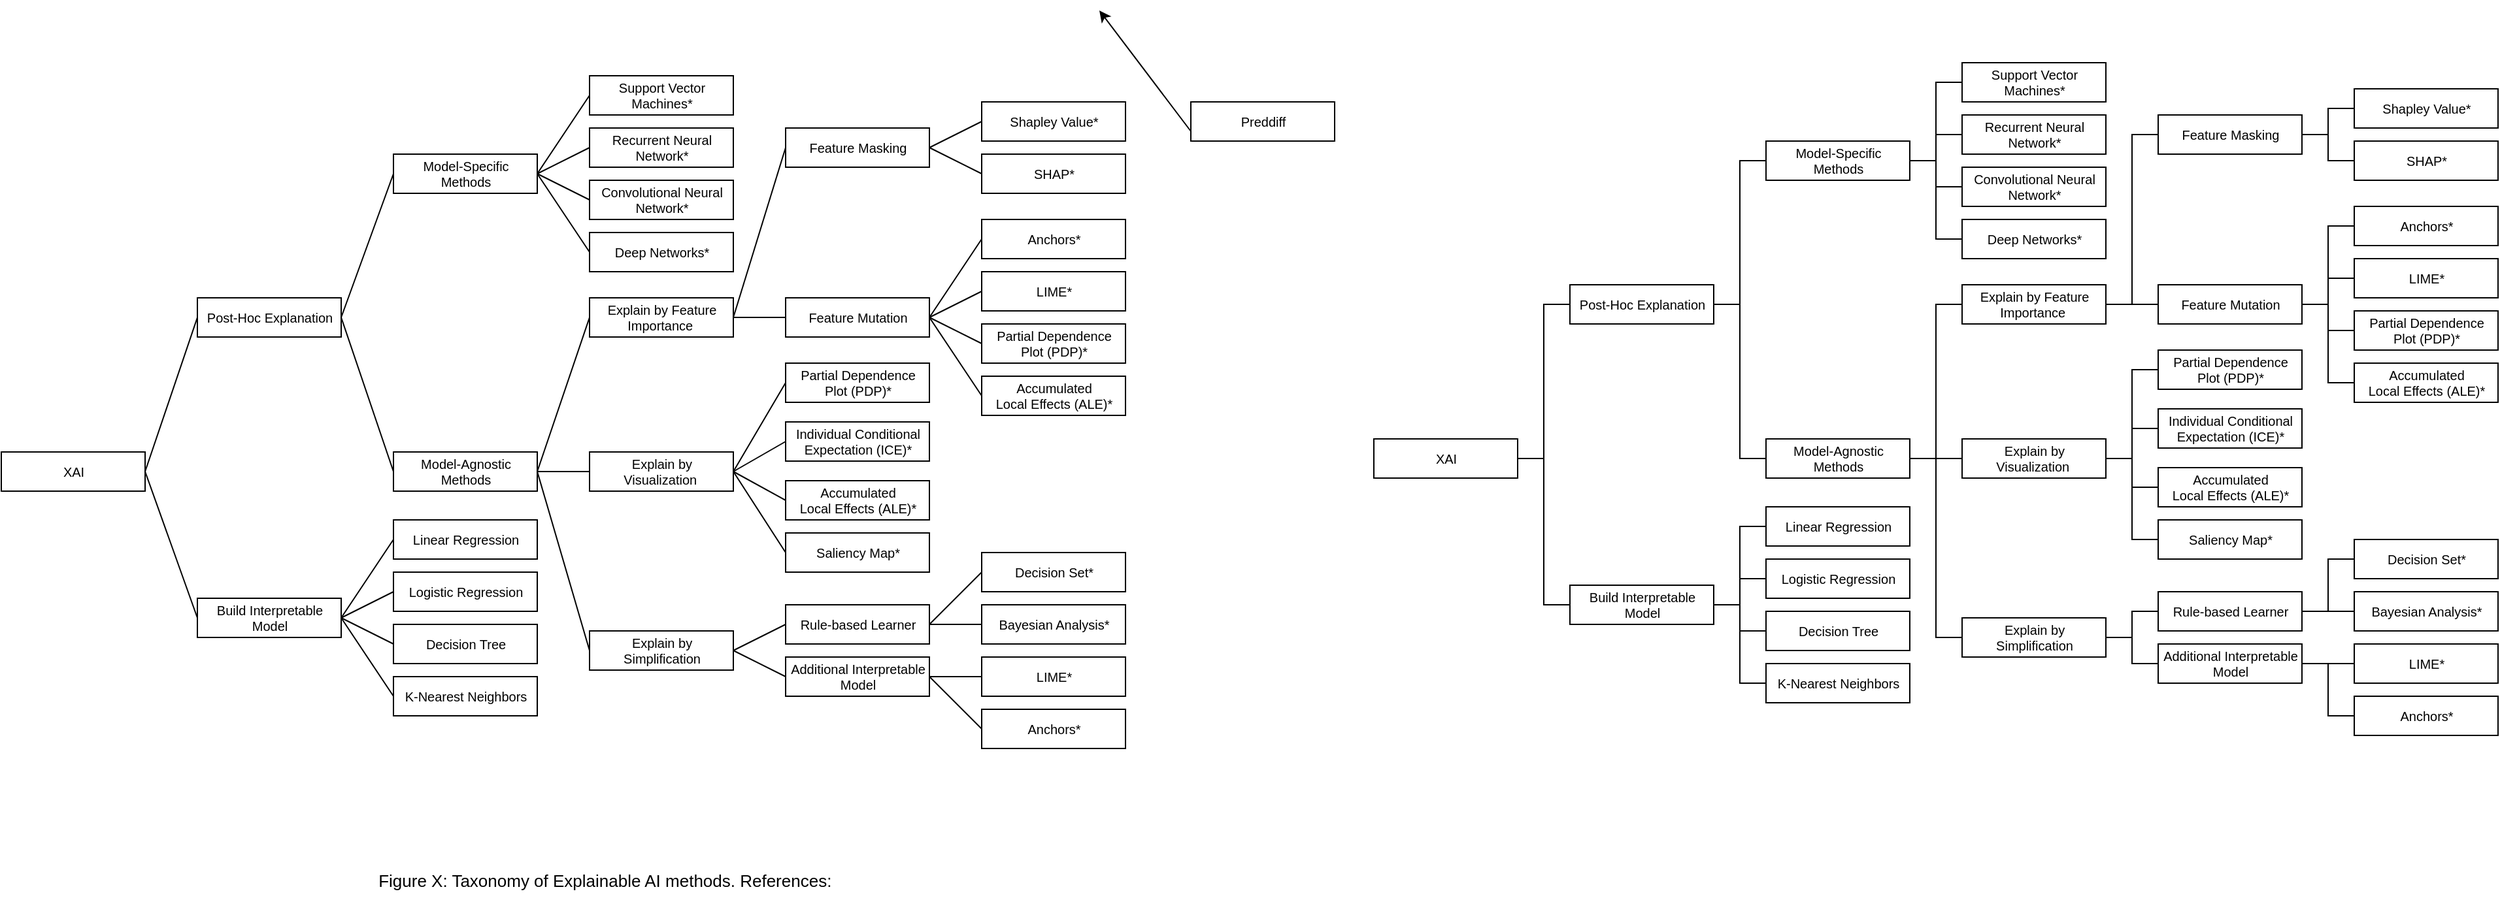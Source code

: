 <mxfile>
    <diagram id="fUU3eTQK2Krqb0j5PKWN" name="Page-1">
        <mxGraphModel dx="162" dy="1500" grid="1" gridSize="10" guides="1" tooltips="1" connect="1" arrows="1" fold="1" page="1" pageScale="1" pageWidth="827" pageHeight="1169" math="0" shadow="0">
            <root>
                <mxCell id="0"/>
                <mxCell id="1" parent="0"/>
                <mxCell id="-WORGkZip4nCEqT5M6iW-1" value="XAI" style="rounded=0;fontSize=10;html=1;" parent="1" vertex="1">
                    <mxGeometry x="50" y="548" width="110" height="30" as="geometry"/>
                </mxCell>
                <mxCell id="xde6bj1MVYbyTkNECEby-100" value="" style="rounded=0;orthogonalLoop=1;jettySize=auto;exitX=1;exitY=0.5;exitDx=0;exitDy=0;entryX=0;entryY=0.5;entryDx=0;entryDy=0;endArrow=none;endFill=0;fontSize=10;html=1;" parent="1" source="-WORGkZip4nCEqT5M6iW-3" target="-WORGkZip4nCEqT5M6iW-4" edge="1">
                    <mxGeometry relative="1" as="geometry"/>
                </mxCell>
                <mxCell id="xde6bj1MVYbyTkNECEby-101" value="" style="rounded=0;orthogonalLoop=1;jettySize=auto;exitX=1;exitY=0.5;exitDx=0;exitDy=0;entryX=0;entryY=0.5;entryDx=0;entryDy=0;endArrow=none;endFill=0;fontSize=10;html=1;" parent="1" source="-WORGkZip4nCEqT5M6iW-3" target="-WORGkZip4nCEqT5M6iW-15" edge="1">
                    <mxGeometry relative="1" as="geometry"/>
                </mxCell>
                <mxCell id="-WORGkZip4nCEqT5M6iW-3" value="Post-Hoc Explanation" style="rounded=0;fontSize=10;html=1;" parent="1" vertex="1">
                    <mxGeometry x="200" y="430" width="110" height="30" as="geometry"/>
                </mxCell>
                <mxCell id="xde6bj1MVYbyTkNECEby-95" value="" style="rounded=0;orthogonalLoop=1;jettySize=auto;exitX=1;exitY=0.5;exitDx=0;exitDy=0;entryX=0;entryY=0.5;entryDx=0;entryDy=0;endArrow=none;endFill=0;fontSize=10;html=1;" parent="1" source="-WORGkZip4nCEqT5M6iW-4" target="28" edge="1">
                    <mxGeometry relative="1" as="geometry"/>
                </mxCell>
                <mxCell id="xde6bj1MVYbyTkNECEby-96" value="" style="rounded=0;orthogonalLoop=1;jettySize=auto;exitX=1;exitY=0.5;exitDx=0;exitDy=0;entryX=0;entryY=0.5;entryDx=0;entryDy=0;endArrow=none;endFill=0;fontSize=10;html=1;" parent="1" source="-WORGkZip4nCEqT5M6iW-4" target="29" edge="1">
                    <mxGeometry relative="1" as="geometry"/>
                </mxCell>
                <mxCell id="xde6bj1MVYbyTkNECEby-97" value="" style="rounded=0;orthogonalLoop=1;jettySize=auto;exitX=1;exitY=0.5;exitDx=0;exitDy=0;entryX=0;entryY=0.5;entryDx=0;entryDy=0;endArrow=none;endFill=0;fontSize=10;html=1;" parent="1" source="-WORGkZip4nCEqT5M6iW-4" target="30" edge="1">
                    <mxGeometry relative="1" as="geometry"/>
                </mxCell>
                <mxCell id="xde6bj1MVYbyTkNECEby-98" value="" style="rounded=0;orthogonalLoop=1;jettySize=auto;exitX=1;exitY=0.5;exitDx=0;exitDy=0;entryX=0;entryY=0.5;entryDx=0;entryDy=0;endArrow=none;endFill=0;fontSize=10;html=1;" parent="1" source="-WORGkZip4nCEqT5M6iW-4" target="31" edge="1">
                    <mxGeometry relative="1" as="geometry"/>
                </mxCell>
                <mxCell id="-WORGkZip4nCEqT5M6iW-4" value="Model-Specific &lt;br&gt;Methods" style="rounded=0;fontSize=10;html=1;" parent="1" vertex="1">
                    <mxGeometry x="350" y="320" width="110" height="30" as="geometry"/>
                </mxCell>
                <mxCell id="-WORGkZip4nCEqT5M6iW-5" value="Build Interpretable &lt;br&gt;Model" style="rounded=0;fontSize=10;html=1;" parent="1" vertex="1">
                    <mxGeometry x="200" y="660" width="110" height="30" as="geometry"/>
                </mxCell>
                <mxCell id="xde6bj1MVYbyTkNECEby-85" value="" style="rounded=0;orthogonalLoop=1;jettySize=auto;exitX=1;exitY=0.5;exitDx=0;exitDy=0;entryX=0;entryY=0.5;entryDx=0;entryDy=0;endArrow=none;endFill=0;fontSize=10;html=1;" parent="1" source="-WORGkZip4nCEqT5M6iW-15" target="-WORGkZip4nCEqT5M6iW-24" edge="1">
                    <mxGeometry relative="1" as="geometry"/>
                </mxCell>
                <mxCell id="xde6bj1MVYbyTkNECEby-86" value="" style="rounded=0;orthogonalLoop=1;jettySize=auto;exitX=1;exitY=0.5;exitDx=0;exitDy=0;entryX=0;entryY=0.5;entryDx=0;entryDy=0;endArrow=none;endFill=0;fontSize=10;html=1;" parent="1" source="-WORGkZip4nCEqT5M6iW-15" target="-WORGkZip4nCEqT5M6iW-20" edge="1">
                    <mxGeometry relative="1" as="geometry"/>
                </mxCell>
                <mxCell id="xde6bj1MVYbyTkNECEby-99" value="" style="rounded=0;orthogonalLoop=1;jettySize=auto;exitX=1;exitY=0.5;exitDx=0;exitDy=0;entryX=0;entryY=0.5;entryDx=0;entryDy=0;endArrow=none;endFill=0;fontSize=10;html=1;" parent="1" source="-WORGkZip4nCEqT5M6iW-15" target="-WORGkZip4nCEqT5M6iW-23" edge="1">
                    <mxGeometry relative="1" as="geometry"/>
                </mxCell>
                <mxCell id="-WORGkZip4nCEqT5M6iW-15" value="Model-Agnostic &lt;br&gt;Methods" style="rounded=0;fontSize=10;html=1;" parent="1" vertex="1">
                    <mxGeometry x="350" y="548" width="110" height="30" as="geometry"/>
                </mxCell>
                <mxCell id="-WORGkZip4nCEqT5M6iW-20" value="Explain by &lt;br&gt;Simplification" style="rounded=0;fontSize=10;html=1;" parent="1" vertex="1">
                    <mxGeometry x="500" y="685" width="110" height="30" as="geometry"/>
                </mxCell>
                <mxCell id="-WORGkZip4nCEqT5M6iW-23" value="Explain by Feature &lt;br&gt;Importance&amp;nbsp;" style="rounded=0;fontSize=10;html=1;" parent="1" vertex="1">
                    <mxGeometry x="500" y="430" width="110" height="30" as="geometry"/>
                </mxCell>
                <mxCell id="-WORGkZip4nCEqT5M6iW-24" value="Explain by &lt;br&gt;Visualization&amp;nbsp;" style="rounded=0;fontSize=10;html=1;" parent="1" vertex="1">
                    <mxGeometry x="500" y="548" width="110" height="30" as="geometry"/>
                </mxCell>
                <mxCell id="xde6bj1MVYbyTkNECEby-93" value="" style="rounded=0;orthogonalLoop=1;jettySize=auto;exitX=1;exitY=0.5;exitDx=0;exitDy=0;entryX=0;entryY=0.5;entryDx=0;entryDy=0;endArrow=none;endFill=0;fontSize=10;html=1;" parent="1" source="-WORGkZip4nCEqT5M6iW-26" target="38" edge="1">
                    <mxGeometry relative="1" as="geometry"/>
                </mxCell>
                <mxCell id="xde6bj1MVYbyTkNECEby-94" value="" style="rounded=0;orthogonalLoop=1;jettySize=auto;exitX=1;exitY=0.5;exitDx=0;exitDy=0;entryX=0;entryY=0.5;entryDx=0;entryDy=0;endArrow=none;endFill=0;fontSize=10;html=1;" parent="1" source="-WORGkZip4nCEqT5M6iW-26" target="44" edge="1">
                    <mxGeometry relative="1" as="geometry"/>
                </mxCell>
                <mxCell id="-WORGkZip4nCEqT5M6iW-26" value="Feature Masking" style="rounded=0;fontSize=10;html=1;" parent="1" vertex="1">
                    <mxGeometry x="650" y="300" width="110" height="30" as="geometry"/>
                </mxCell>
                <mxCell id="xde6bj1MVYbyTkNECEby-89" value="" style="rounded=0;orthogonalLoop=1;jettySize=auto;exitX=1;exitY=0.5;exitDx=0;exitDy=0;entryX=0;entryY=0.5;entryDx=0;entryDy=0;endArrow=none;endFill=0;fontSize=10;html=1;" parent="1" source="-WORGkZip4nCEqT5M6iW-27" target="81" edge="1">
                    <mxGeometry relative="1" as="geometry"/>
                </mxCell>
                <mxCell id="xde6bj1MVYbyTkNECEby-90" value="" style="rounded=0;orthogonalLoop=1;jettySize=auto;exitX=1;exitY=0.5;exitDx=0;exitDy=0;entryX=0;entryY=0.5;entryDx=0;entryDy=0;endArrow=none;endFill=0;fontSize=10;html=1;" parent="1" source="-WORGkZip4nCEqT5M6iW-27" target="83" edge="1">
                    <mxGeometry relative="1" as="geometry"/>
                </mxCell>
                <mxCell id="xde6bj1MVYbyTkNECEby-91" value="" style="rounded=0;orthogonalLoop=1;jettySize=auto;exitX=1;exitY=0.5;exitDx=0;exitDy=0;entryX=0;entryY=0.5;entryDx=0;entryDy=0;endArrow=none;endFill=0;fontSize=10;html=1;" parent="1" source="-WORGkZip4nCEqT5M6iW-27" target="49" edge="1">
                    <mxGeometry relative="1" as="geometry"/>
                </mxCell>
                <mxCell id="xde6bj1MVYbyTkNECEby-92" value="" style="rounded=0;orthogonalLoop=1;jettySize=auto;exitX=1;exitY=0.5;exitDx=0;exitDy=0;entryX=0;entryY=0.5;entryDx=0;entryDy=0;endArrow=none;endFill=0;fontSize=10;html=1;" parent="1" source="-WORGkZip4nCEqT5M6iW-27" target="41" edge="1">
                    <mxGeometry relative="1" as="geometry"/>
                </mxCell>
                <mxCell id="-WORGkZip4nCEqT5M6iW-27" value="Feature Mutation" style="rounded=0;fontSize=10;html=1;" parent="1" vertex="1">
                    <mxGeometry x="650" y="430" width="110" height="30" as="geometry"/>
                </mxCell>
                <mxCell id="-WORGkZip4nCEqT5M6iW-43" value="Accumulated &lt;br&gt;Local Effects (ALE)*" style="rounded=0;fontSize=10;html=1;" parent="1" vertex="1">
                    <mxGeometry x="650" y="570" width="110" height="30" as="geometry"/>
                </mxCell>
                <mxCell id="-WORGkZip4nCEqT5M6iW-45" value="Rule-based Learner" style="rounded=0;fontSize=10;html=1;" parent="1" vertex="1">
                    <mxGeometry x="650" y="665" width="110" height="30" as="geometry"/>
                </mxCell>
                <mxCell id="QQmzySU8mVnGRCFx_2Iw-1" value="Partial Dependence &lt;br&gt;Plot (PDP)*" style="rounded=0;fontSize=10;html=1;" parent="1" vertex="1">
                    <mxGeometry x="650" y="480" width="110" height="30" as="geometry"/>
                </mxCell>
                <mxCell id="22" value="Linear Regression" style="rounded=0;fontSize=10;html=1;" parent="1" vertex="1">
                    <mxGeometry x="350" y="600" width="110" height="30" as="geometry"/>
                </mxCell>
                <mxCell id="23" value="Decision Tree" style="rounded=0;fontSize=10;html=1;" parent="1" vertex="1">
                    <mxGeometry x="350" y="680" width="110" height="30" as="geometry"/>
                </mxCell>
                <mxCell id="24" value="Logistic Regression" style="rounded=0;fontSize=10;html=1;" parent="1" vertex="1">
                    <mxGeometry x="350" y="640" width="110" height="30" as="geometry"/>
                </mxCell>
                <mxCell id="27" value="K-Nearest Neighbors" style="rounded=0;fontSize=10;html=1;" parent="1" vertex="1">
                    <mxGeometry x="350" y="720" width="110" height="30" as="geometry"/>
                </mxCell>
                <mxCell id="28" value="Support Vector &lt;br&gt;Machines*" style="rounded=0;fontSize=10;html=1;" parent="1" vertex="1">
                    <mxGeometry x="500" y="260" width="110" height="30" as="geometry"/>
                </mxCell>
                <mxCell id="29" value="Recurrent Neural &lt;br&gt;Network*" style="rounded=0;fontSize=10;html=1;" parent="1" vertex="1">
                    <mxGeometry x="500" y="300" width="110" height="30" as="geometry"/>
                </mxCell>
                <mxCell id="30" value="Convolutional Neural&lt;br&gt;Network*" style="rounded=0;fontSize=10;html=1;" parent="1" vertex="1">
                    <mxGeometry x="500" y="340" width="110" height="30" as="geometry"/>
                </mxCell>
                <mxCell id="31" value="Deep Networks*" style="rounded=0;fontSize=10;html=1;" parent="1" vertex="1">
                    <mxGeometry x="500" y="380" width="110" height="30" as="geometry"/>
                </mxCell>
                <mxCell id="34" value="Individual Conditional &lt;br&gt;Expectation (ICE)*" style="rounded=0;fontSize=10;html=1;" parent="1" vertex="1">
                    <mxGeometry x="650" y="525" width="110" height="30" as="geometry"/>
                </mxCell>
                <mxCell id="36" value="Decision Set*" style="rounded=0;fontSize=10;html=1;" parent="1" vertex="1">
                    <mxGeometry x="800" y="625" width="110" height="30" as="geometry"/>
                </mxCell>
                <mxCell id="37" value="Bayesian Analysis*" style="rounded=0;fontSize=10;html=1;" parent="1" vertex="1">
                    <mxGeometry x="800" y="665" width="110" height="30" as="geometry"/>
                </mxCell>
                <mxCell id="38" value="Shapley Value*" style="rounded=0;fontSize=10;html=1;" parent="1" vertex="1">
                    <mxGeometry x="800" y="280" width="110" height="30" as="geometry"/>
                </mxCell>
                <mxCell id="40" value="Saliency Map*" style="rounded=0;fontSize=10;html=1;" parent="1" vertex="1">
                    <mxGeometry x="650" y="610" width="110" height="30" as="geometry"/>
                </mxCell>
                <mxCell id="44" value="SHAP*" style="rounded=0;fontSize=10;html=1;" parent="1" vertex="1">
                    <mxGeometry x="800" y="320" width="110" height="30" as="geometry"/>
                </mxCell>
                <mxCell id="45" value="Additional Interpretable &lt;br&gt;Model" style="rounded=0;fontSize=10;html=1;" parent="1" vertex="1">
                    <mxGeometry x="650" y="705" width="110" height="30" as="geometry"/>
                </mxCell>
                <mxCell id="46" value="LIME*" style="rounded=0;fontSize=10;html=1;" parent="1" vertex="1">
                    <mxGeometry x="800" y="705" width="110" height="30" as="geometry"/>
                </mxCell>
                <mxCell id="47" value="Anchors*" style="rounded=0;fontSize=10;html=1;" parent="1" vertex="1">
                    <mxGeometry x="800" y="745" width="110" height="30" as="geometry"/>
                </mxCell>
                <mxCell id="86" style="edgeStyle=none;html=1;exitX=0;exitY=0.75;exitDx=0;exitDy=0;" edge="1" parent="1" source="48">
                    <mxGeometry relative="1" as="geometry">
                        <mxPoint x="890" y="210" as="targetPoint"/>
                    </mxGeometry>
                </mxCell>
                <mxCell id="48" value="Preddiff" style="rounded=0;fontSize=10;html=1;" parent="1" vertex="1">
                    <mxGeometry x="960" y="280" width="110" height="30" as="geometry"/>
                </mxCell>
                <mxCell id="50" value="" style="endArrow=none;fontFamily=Helvetica;fontSize=10;fontColor=default;entryX=0;entryY=0.5;entryDx=0;entryDy=0;exitX=1;exitY=0.5;exitDx=0;exitDy=0;rounded=0;html=1;" parent="1" source="-WORGkZip4nCEqT5M6iW-1" target="-WORGkZip4nCEqT5M6iW-3" edge="1">
                    <mxGeometry width="50" height="50" relative="1" as="geometry">
                        <mxPoint x="130" y="460" as="sourcePoint"/>
                        <mxPoint x="180" y="410" as="targetPoint"/>
                    </mxGeometry>
                </mxCell>
                <mxCell id="51" value="" style="endArrow=none;fontFamily=Helvetica;fontSize=10;fontColor=default;exitX=1;exitY=0.5;exitDx=0;exitDy=0;entryX=0;entryY=0.5;entryDx=0;entryDy=0;rounded=0;html=1;" parent="1" source="-WORGkZip4nCEqT5M6iW-1" target="-WORGkZip4nCEqT5M6iW-5" edge="1">
                    <mxGeometry width="50" height="50" relative="1" as="geometry">
                        <mxPoint x="150" y="650" as="sourcePoint"/>
                        <mxPoint x="200" y="600" as="targetPoint"/>
                    </mxGeometry>
                </mxCell>
                <mxCell id="61" value="" style="endArrow=none;fontFamily=Helvetica;fontSize=10;fontColor=default;entryX=0;entryY=0.5;entryDx=0;entryDy=0;exitX=1;exitY=0.5;exitDx=0;exitDy=0;rounded=0;html=1;" parent="1" source="-WORGkZip4nCEqT5M6iW-5" target="22" edge="1">
                    <mxGeometry width="50" height="50" relative="1" as="geometry">
                        <mxPoint x="270" y="660" as="sourcePoint"/>
                        <mxPoint x="320" y="610" as="targetPoint"/>
                    </mxGeometry>
                </mxCell>
                <mxCell id="62" value="" style="endArrow=none;fontFamily=Helvetica;fontSize=10;fontColor=default;entryX=0;entryY=0.5;entryDx=0;entryDy=0;exitX=1;exitY=0.5;exitDx=0;exitDy=0;rounded=0;html=1;" parent="1" source="-WORGkZip4nCEqT5M6iW-5" target="24" edge="1">
                    <mxGeometry width="50" height="50" relative="1" as="geometry">
                        <mxPoint x="260" y="790" as="sourcePoint"/>
                        <mxPoint x="310" y="740" as="targetPoint"/>
                    </mxGeometry>
                </mxCell>
                <mxCell id="63" value="" style="endArrow=none;fontFamily=Helvetica;fontSize=10;fontColor=default;entryX=0;entryY=0.5;entryDx=0;entryDy=0;exitX=1;exitY=0.5;exitDx=0;exitDy=0;rounded=0;html=1;" parent="1" source="-WORGkZip4nCEqT5M6iW-5" target="23" edge="1">
                    <mxGeometry width="50" height="50" relative="1" as="geometry">
                        <mxPoint x="270" y="790" as="sourcePoint"/>
                        <mxPoint x="320" y="740" as="targetPoint"/>
                    </mxGeometry>
                </mxCell>
                <mxCell id="64" value="" style="endArrow=none;fontFamily=Helvetica;fontSize=10;fontColor=default;entryX=0;entryY=0.5;entryDx=0;entryDy=0;exitX=1;exitY=0.5;exitDx=0;exitDy=0;rounded=0;html=1;" parent="1" source="-WORGkZip4nCEqT5M6iW-5" target="27" edge="1">
                    <mxGeometry width="50" height="50" relative="1" as="geometry">
                        <mxPoint x="200" y="810" as="sourcePoint"/>
                        <mxPoint x="250" y="760" as="targetPoint"/>
                    </mxGeometry>
                </mxCell>
                <mxCell id="65" value="" style="endArrow=none;fontFamily=Helvetica;fontSize=10;fontColor=default;entryX=0;entryY=0.5;entryDx=0;entryDy=0;exitX=1;exitY=0.5;exitDx=0;exitDy=0;rounded=0;html=1;" parent="1" source="-WORGkZip4nCEqT5M6iW-24" target="QQmzySU8mVnGRCFx_2Iw-1" edge="1">
                    <mxGeometry width="50" height="50" relative="1" as="geometry">
                        <mxPoint x="600" y="665" as="sourcePoint"/>
                        <mxPoint x="650" y="615" as="targetPoint"/>
                    </mxGeometry>
                </mxCell>
                <mxCell id="66" value="" style="endArrow=none;fontFamily=Helvetica;fontSize=10;fontColor=default;entryX=0;entryY=0.5;entryDx=0;entryDy=0;exitX=1;exitY=0.5;exitDx=0;exitDy=0;rounded=0;html=1;" parent="1" source="-WORGkZip4nCEqT5M6iW-24" target="34" edge="1">
                    <mxGeometry width="50" height="50" relative="1" as="geometry">
                        <mxPoint x="580" y="755" as="sourcePoint"/>
                        <mxPoint x="630" y="705" as="targetPoint"/>
                    </mxGeometry>
                </mxCell>
                <mxCell id="67" value="" style="endArrow=none;fontFamily=Helvetica;fontSize=10;fontColor=default;entryX=0;entryY=0.5;entryDx=0;entryDy=0;exitX=1;exitY=0.5;exitDx=0;exitDy=0;rounded=0;html=1;" parent="1" source="-WORGkZip4nCEqT5M6iW-24" target="-WORGkZip4nCEqT5M6iW-43" edge="1">
                    <mxGeometry width="50" height="50" relative="1" as="geometry">
                        <mxPoint x="540" y="745" as="sourcePoint"/>
                        <mxPoint x="590" y="695" as="targetPoint"/>
                    </mxGeometry>
                </mxCell>
                <mxCell id="68" value="" style="endArrow=none;fontFamily=Helvetica;fontSize=10;fontColor=default;entryX=0;entryY=0.5;entryDx=0;entryDy=0;exitX=1;exitY=0.5;exitDx=0;exitDy=0;rounded=0;html=1;" parent="1" source="-WORGkZip4nCEqT5M6iW-24" target="40" edge="1">
                    <mxGeometry width="50" height="50" relative="1" as="geometry">
                        <mxPoint x="570" y="755" as="sourcePoint"/>
                        <mxPoint x="620" y="705" as="targetPoint"/>
                    </mxGeometry>
                </mxCell>
                <mxCell id="69" value="" style="endArrow=none;fontFamily=Helvetica;fontSize=10;fontColor=default;entryX=0;entryY=0.5;entryDx=0;entryDy=0;exitX=1;exitY=0.5;exitDx=0;exitDy=0;rounded=0;html=1;" parent="1" source="-WORGkZip4nCEqT5M6iW-20" target="-WORGkZip4nCEqT5M6iW-45" edge="1">
                    <mxGeometry width="50" height="50" relative="1" as="geometry">
                        <mxPoint x="570" y="795" as="sourcePoint"/>
                        <mxPoint x="620" y="745" as="targetPoint"/>
                    </mxGeometry>
                </mxCell>
                <mxCell id="70" value="" style="endArrow=none;fontFamily=Helvetica;fontSize=10;fontColor=default;entryX=0;entryY=0.5;entryDx=0;entryDy=0;exitX=1;exitY=0.5;exitDx=0;exitDy=0;rounded=0;html=1;" parent="1" source="-WORGkZip4nCEqT5M6iW-45" target="36" edge="1">
                    <mxGeometry width="50" height="50" relative="1" as="geometry">
                        <mxPoint x="550" y="795" as="sourcePoint"/>
                        <mxPoint x="600" y="745" as="targetPoint"/>
                    </mxGeometry>
                </mxCell>
                <mxCell id="71" value="" style="endArrow=none;fontFamily=Helvetica;fontSize=10;fontColor=default;entryX=0;entryY=0.5;entryDx=0;entryDy=0;exitX=1;exitY=0.5;exitDx=0;exitDy=0;rounded=0;html=1;" parent="1" source="-WORGkZip4nCEqT5M6iW-45" target="37" edge="1">
                    <mxGeometry width="50" height="50" relative="1" as="geometry">
                        <mxPoint x="570" y="795" as="sourcePoint"/>
                        <mxPoint x="620" y="745" as="targetPoint"/>
                    </mxGeometry>
                </mxCell>
                <mxCell id="72" value="" style="endArrow=none;fontFamily=Helvetica;fontSize=10;fontColor=default;entryX=0;entryY=0.5;entryDx=0;entryDy=0;exitX=1;exitY=0.5;exitDx=0;exitDy=0;rounded=0;html=1;" parent="1" source="-WORGkZip4nCEqT5M6iW-20" target="45" edge="1">
                    <mxGeometry width="50" height="50" relative="1" as="geometry">
                        <mxPoint x="550" y="785" as="sourcePoint"/>
                        <mxPoint x="600" y="735" as="targetPoint"/>
                    </mxGeometry>
                </mxCell>
                <mxCell id="73" value="" style="endArrow=none;fontFamily=Helvetica;fontSize=10;fontColor=default;entryX=0;entryY=0.5;entryDx=0;entryDy=0;exitX=1;exitY=0.5;exitDx=0;exitDy=0;rounded=0;html=1;" parent="1" source="45" target="46" edge="1">
                    <mxGeometry width="50" height="50" relative="1" as="geometry">
                        <mxPoint x="640" y="825" as="sourcePoint"/>
                        <mxPoint x="690" y="775" as="targetPoint"/>
                    </mxGeometry>
                </mxCell>
                <mxCell id="74" value="" style="endArrow=none;fontFamily=Helvetica;fontSize=10;fontColor=default;entryX=0;entryY=0.5;entryDx=0;entryDy=0;exitX=1;exitY=0.5;exitDx=0;exitDy=0;rounded=0;html=1;" parent="1" source="45" target="47" edge="1">
                    <mxGeometry width="50" height="50" relative="1" as="geometry">
                        <mxPoint x="580" y="805" as="sourcePoint"/>
                        <mxPoint x="630" y="755" as="targetPoint"/>
                    </mxGeometry>
                </mxCell>
                <mxCell id="75" value="" style="endArrow=none;fontFamily=Helvetica;fontSize=10;fontColor=default;entryX=0;entryY=0.5;entryDx=0;entryDy=0;exitX=1;exitY=0.5;exitDx=0;exitDy=0;rounded=0;html=1;" parent="1" source="-WORGkZip4nCEqT5M6iW-23" target="-WORGkZip4nCEqT5M6iW-26" edge="1">
                    <mxGeometry width="50" height="50" relative="1" as="geometry">
                        <mxPoint x="560" y="440" as="sourcePoint"/>
                        <mxPoint x="610" y="390" as="targetPoint"/>
                    </mxGeometry>
                </mxCell>
                <mxCell id="78" value="" style="endArrow=none;fontFamily=Helvetica;fontSize=10;fontColor=default;entryX=0;entryY=0.5;entryDx=0;entryDy=0;exitX=1;exitY=0.5;exitDx=0;exitDy=0;rounded=0;html=1;" parent="1" source="-WORGkZip4nCEqT5M6iW-23" target="-WORGkZip4nCEqT5M6iW-27" edge="1">
                    <mxGeometry width="50" height="50" relative="1" as="geometry">
                        <mxPoint x="560" y="480" as="sourcePoint"/>
                        <mxPoint x="610" y="430" as="targetPoint"/>
                    </mxGeometry>
                </mxCell>
                <mxCell id="85" value="&lt;font style=&quot;font-size: 13px&quot;&gt;Figure X: Taxonomy of Explainable AI methods. References:&amp;nbsp;&amp;nbsp;&lt;/font&gt;" style="text;html=1;strokeColor=none;fillColor=none;align=center;verticalAlign=middle;rounded=0;fontFamily=Helvetica;fontSize=16;fontColor=default;" parent="1" vertex="1">
                    <mxGeometry x="270" y="860" width="490" height="30" as="geometry"/>
                </mxCell>
                <mxCell id="xde6bj1MVYbyTkNECEby-102" value="" style="group" parent="1" vertex="1" connectable="0">
                    <mxGeometry x="800" y="370" width="110" height="150" as="geometry"/>
                </mxCell>
                <mxCell id="41" value="Accumulated &lt;br&gt;Local Effects (ALE)*" style="rounded=0;fontSize=10;html=1;" parent="xde6bj1MVYbyTkNECEby-102" vertex="1">
                    <mxGeometry y="120" width="110" height="30" as="geometry"/>
                </mxCell>
                <mxCell id="49" value="Partial Dependence &lt;br&gt;Plot (PDP)*" style="rounded=0;fontSize=10;html=1;" parent="xde6bj1MVYbyTkNECEby-102" vertex="1">
                    <mxGeometry y="80" width="110" height="30" as="geometry"/>
                </mxCell>
                <mxCell id="81" value="Anchors*" style="rounded=0;fontSize=10;html=1;" parent="xde6bj1MVYbyTkNECEby-102" vertex="1">
                    <mxGeometry width="110" height="30" as="geometry"/>
                </mxCell>
                <mxCell id="83" value="LIME*" style="rounded=0;fontSize=10;html=1;" parent="xde6bj1MVYbyTkNECEby-102" vertex="1">
                    <mxGeometry y="40" width="110" height="30" as="geometry"/>
                </mxCell>
                <mxCell id="xde6bj1MVYbyTkNECEby-103" value="XAI" style="rounded=0;fontSize=10;html=1;" parent="1" vertex="1">
                    <mxGeometry x="1100" y="538" width="110" height="30" as="geometry"/>
                </mxCell>
                <mxCell id="xde6bj1MVYbyTkNECEby-104" value="" style="rounded=0;orthogonalLoop=1;jettySize=auto;exitX=1;exitY=0.5;exitDx=0;exitDy=0;entryX=0;entryY=0.5;entryDx=0;entryDy=0;endArrow=none;endFill=0;fontSize=10;html=1;edgeStyle=orthogonalEdgeStyle;" parent="1" source="xde6bj1MVYbyTkNECEby-106" target="xde6bj1MVYbyTkNECEby-111" edge="1">
                    <mxGeometry relative="1" as="geometry"/>
                </mxCell>
                <mxCell id="xde6bj1MVYbyTkNECEby-105" value="" style="rounded=0;orthogonalLoop=1;jettySize=auto;exitX=1;exitY=0.5;exitDx=0;exitDy=0;entryX=0;entryY=0.5;entryDx=0;entryDy=0;endArrow=none;endFill=0;fontSize=10;html=1;edgeStyle=orthogonalEdgeStyle;" parent="1" source="xde6bj1MVYbyTkNECEby-106" target="xde6bj1MVYbyTkNECEby-116" edge="1">
                    <mxGeometry relative="1" as="geometry"/>
                </mxCell>
                <mxCell id="xde6bj1MVYbyTkNECEby-106" value="Post-Hoc Explanation" style="rounded=0;fontSize=10;html=1;" parent="1" vertex="1">
                    <mxGeometry x="1250" y="420" width="110" height="30" as="geometry"/>
                </mxCell>
                <mxCell id="xde6bj1MVYbyTkNECEby-107" value="" style="rounded=0;orthogonalLoop=1;jettySize=auto;exitX=1;exitY=0.5;exitDx=0;exitDy=0;entryX=0;entryY=0.5;entryDx=0;entryDy=0;endArrow=none;endFill=0;fontSize=10;html=1;edgeStyle=orthogonalEdgeStyle;" parent="1" source="xde6bj1MVYbyTkNECEby-111" target="xde6bj1MVYbyTkNECEby-135" edge="1">
                    <mxGeometry relative="1" as="geometry"/>
                </mxCell>
                <mxCell id="xde6bj1MVYbyTkNECEby-108" value="" style="rounded=0;orthogonalLoop=1;jettySize=auto;exitX=1;exitY=0.5;exitDx=0;exitDy=0;entryX=0;entryY=0.5;entryDx=0;entryDy=0;endArrow=none;endFill=0;fontSize=10;html=1;edgeStyle=orthogonalEdgeStyle;" parent="1" source="xde6bj1MVYbyTkNECEby-111" target="xde6bj1MVYbyTkNECEby-136" edge="1">
                    <mxGeometry relative="1" as="geometry"/>
                </mxCell>
                <mxCell id="xde6bj1MVYbyTkNECEby-109" value="" style="rounded=0;orthogonalLoop=1;jettySize=auto;exitX=1;exitY=0.5;exitDx=0;exitDy=0;entryX=0;entryY=0.5;entryDx=0;entryDy=0;endArrow=none;endFill=0;fontSize=10;html=1;edgeStyle=orthogonalEdgeStyle;" parent="1" source="xde6bj1MVYbyTkNECEby-111" target="xde6bj1MVYbyTkNECEby-137" edge="1">
                    <mxGeometry relative="1" as="geometry"/>
                </mxCell>
                <mxCell id="xde6bj1MVYbyTkNECEby-110" value="" style="rounded=0;orthogonalLoop=1;jettySize=auto;exitX=1;exitY=0.5;exitDx=0;exitDy=0;entryX=0;entryY=0.5;entryDx=0;entryDy=0;endArrow=none;endFill=0;fontSize=10;html=1;edgeStyle=orthogonalEdgeStyle;" parent="1" source="xde6bj1MVYbyTkNECEby-111" target="xde6bj1MVYbyTkNECEby-138" edge="1">
                    <mxGeometry relative="1" as="geometry"/>
                </mxCell>
                <mxCell id="xde6bj1MVYbyTkNECEby-111" value="Model-Specific &lt;br&gt;Methods" style="rounded=0;fontSize=10;html=1;" parent="1" vertex="1">
                    <mxGeometry x="1400" y="310" width="110" height="30" as="geometry"/>
                </mxCell>
                <mxCell id="xde6bj1MVYbyTkNECEby-112" value="Build Interpretable &lt;br&gt;Model" style="rounded=0;fontSize=10;html=1;" parent="1" vertex="1">
                    <mxGeometry x="1250" y="650" width="110" height="30" as="geometry"/>
                </mxCell>
                <mxCell id="xde6bj1MVYbyTkNECEby-113" value="" style="rounded=0;orthogonalLoop=1;jettySize=auto;exitX=1;exitY=0.5;exitDx=0;exitDy=0;entryX=0;entryY=0.5;entryDx=0;entryDy=0;endArrow=none;endFill=0;fontSize=10;html=1;edgeStyle=orthogonalEdgeStyle;" parent="1" source="xde6bj1MVYbyTkNECEby-116" target="xde6bj1MVYbyTkNECEby-119" edge="1">
                    <mxGeometry relative="1" as="geometry"/>
                </mxCell>
                <mxCell id="xde6bj1MVYbyTkNECEby-114" value="" style="rounded=0;orthogonalLoop=1;jettySize=auto;exitX=1;exitY=0.5;exitDx=0;exitDy=0;entryX=0;entryY=0.5;entryDx=0;entryDy=0;endArrow=none;endFill=0;fontSize=10;html=1;edgeStyle=orthogonalEdgeStyle;" parent="1" source="xde6bj1MVYbyTkNECEby-116" target="xde6bj1MVYbyTkNECEby-117" edge="1">
                    <mxGeometry relative="1" as="geometry"/>
                </mxCell>
                <mxCell id="xde6bj1MVYbyTkNECEby-115" value="" style="rounded=0;orthogonalLoop=1;jettySize=auto;exitX=1;exitY=0.5;exitDx=0;exitDy=0;entryX=0;entryY=0.5;entryDx=0;entryDy=0;endArrow=none;endFill=0;fontSize=10;html=1;edgeStyle=orthogonalEdgeStyle;" parent="1" source="xde6bj1MVYbyTkNECEby-116" target="xde6bj1MVYbyTkNECEby-118" edge="1">
                    <mxGeometry relative="1" as="geometry"/>
                </mxCell>
                <mxCell id="xde6bj1MVYbyTkNECEby-116" value="Model-Agnostic &lt;br&gt;Methods" style="rounded=0;fontSize=10;html=1;" parent="1" vertex="1">
                    <mxGeometry x="1400" y="538" width="110" height="30" as="geometry"/>
                </mxCell>
                <mxCell id="xde6bj1MVYbyTkNECEby-117" value="Explain by &lt;br&gt;Simplification" style="rounded=0;fontSize=10;html=1;" parent="1" vertex="1">
                    <mxGeometry x="1550" y="675" width="110" height="30" as="geometry"/>
                </mxCell>
                <mxCell id="xde6bj1MVYbyTkNECEby-118" value="Explain by Feature &lt;br&gt;Importance&amp;nbsp;" style="rounded=0;fontSize=10;html=1;" parent="1" vertex="1">
                    <mxGeometry x="1550" y="420" width="110" height="30" as="geometry"/>
                </mxCell>
                <mxCell id="xde6bj1MVYbyTkNECEby-119" value="Explain by &lt;br&gt;Visualization&amp;nbsp;" style="rounded=0;fontSize=10;html=1;" parent="1" vertex="1">
                    <mxGeometry x="1550" y="538" width="110" height="30" as="geometry"/>
                </mxCell>
                <mxCell id="xde6bj1MVYbyTkNECEby-120" value="" style="rounded=0;orthogonalLoop=1;jettySize=auto;exitX=1;exitY=0.5;exitDx=0;exitDy=0;entryX=0;entryY=0.5;entryDx=0;entryDy=0;endArrow=none;endFill=0;fontSize=10;html=1;edgeStyle=orthogonalEdgeStyle;" parent="1" source="xde6bj1MVYbyTkNECEby-122" target="xde6bj1MVYbyTkNECEby-142" edge="1">
                    <mxGeometry relative="1" as="geometry"/>
                </mxCell>
                <mxCell id="xde6bj1MVYbyTkNECEby-121" value="" style="rounded=0;orthogonalLoop=1;jettySize=auto;exitX=1;exitY=0.5;exitDx=0;exitDy=0;entryX=0;entryY=0.5;entryDx=0;entryDy=0;endArrow=none;endFill=0;fontSize=10;html=1;edgeStyle=orthogonalEdgeStyle;" parent="1" source="xde6bj1MVYbyTkNECEby-122" target="xde6bj1MVYbyTkNECEby-144" edge="1">
                    <mxGeometry relative="1" as="geometry"/>
                </mxCell>
                <mxCell id="xde6bj1MVYbyTkNECEby-122" value="Feature Masking" style="rounded=0;fontSize=10;html=1;" parent="1" vertex="1">
                    <mxGeometry x="1700" y="290" width="110" height="30" as="geometry"/>
                </mxCell>
                <mxCell id="xde6bj1MVYbyTkNECEby-123" value="" style="rounded=0;orthogonalLoop=1;jettySize=auto;exitX=1;exitY=0.5;exitDx=0;exitDy=0;entryX=0;entryY=0.5;entryDx=0;entryDy=0;endArrow=none;endFill=0;fontSize=10;html=1;edgeStyle=orthogonalEdgeStyle;" parent="1" source="xde6bj1MVYbyTkNECEby-127" target="xde6bj1MVYbyTkNECEby-169" edge="1">
                    <mxGeometry relative="1" as="geometry"/>
                </mxCell>
                <mxCell id="xde6bj1MVYbyTkNECEby-124" value="" style="rounded=0;orthogonalLoop=1;jettySize=auto;exitX=1;exitY=0.5;exitDx=0;exitDy=0;entryX=0;entryY=0.5;entryDx=0;entryDy=0;endArrow=none;endFill=0;fontSize=10;html=1;edgeStyle=orthogonalEdgeStyle;" parent="1" source="xde6bj1MVYbyTkNECEby-127" target="xde6bj1MVYbyTkNECEby-170" edge="1">
                    <mxGeometry relative="1" as="geometry"/>
                </mxCell>
                <mxCell id="xde6bj1MVYbyTkNECEby-125" value="" style="rounded=0;orthogonalLoop=1;jettySize=auto;exitX=1;exitY=0.5;exitDx=0;exitDy=0;entryX=0;entryY=0.5;entryDx=0;entryDy=0;endArrow=none;endFill=0;fontSize=10;html=1;edgeStyle=orthogonalEdgeStyle;" parent="1" source="xde6bj1MVYbyTkNECEby-127" target="xde6bj1MVYbyTkNECEby-168" edge="1">
                    <mxGeometry relative="1" as="geometry"/>
                </mxCell>
                <mxCell id="xde6bj1MVYbyTkNECEby-126" value="" style="rounded=0;orthogonalLoop=1;jettySize=auto;exitX=1;exitY=0.5;exitDx=0;exitDy=0;entryX=0;entryY=0.5;entryDx=0;entryDy=0;endArrow=none;endFill=0;fontSize=10;html=1;edgeStyle=orthogonalEdgeStyle;" parent="1" source="xde6bj1MVYbyTkNECEby-127" target="xde6bj1MVYbyTkNECEby-167" edge="1">
                    <mxGeometry relative="1" as="geometry"/>
                </mxCell>
                <mxCell id="xde6bj1MVYbyTkNECEby-127" value="Feature Mutation" style="rounded=0;fontSize=10;html=1;" parent="1" vertex="1">
                    <mxGeometry x="1700" y="420" width="110" height="30" as="geometry"/>
                </mxCell>
                <mxCell id="xde6bj1MVYbyTkNECEby-128" value="Accumulated &lt;br&gt;Local Effects (ALE)*" style="rounded=0;fontSize=10;html=1;" parent="1" vertex="1">
                    <mxGeometry x="1700" y="560" width="110" height="30" as="geometry"/>
                </mxCell>
                <mxCell id="xde6bj1MVYbyTkNECEby-129" value="Rule-based Learner" style="rounded=0;fontSize=10;html=1;" parent="1" vertex="1">
                    <mxGeometry x="1700" y="655" width="110" height="30" as="geometry"/>
                </mxCell>
                <mxCell id="xde6bj1MVYbyTkNECEby-130" value="Partial Dependence &lt;br&gt;Plot (PDP)*" style="rounded=0;fontSize=10;html=1;" parent="1" vertex="1">
                    <mxGeometry x="1700" y="470" width="110" height="30" as="geometry"/>
                </mxCell>
                <mxCell id="xde6bj1MVYbyTkNECEby-131" value="Linear Regression" style="rounded=0;fontSize=10;html=1;" parent="1" vertex="1">
                    <mxGeometry x="1400" y="590" width="110" height="30" as="geometry"/>
                </mxCell>
                <mxCell id="xde6bj1MVYbyTkNECEby-132" value="Decision Tree" style="rounded=0;fontSize=10;html=1;" parent="1" vertex="1">
                    <mxGeometry x="1400" y="670" width="110" height="30" as="geometry"/>
                </mxCell>
                <mxCell id="xde6bj1MVYbyTkNECEby-133" value="Logistic Regression" style="rounded=0;fontSize=10;html=1;" parent="1" vertex="1">
                    <mxGeometry x="1400" y="630" width="110" height="30" as="geometry"/>
                </mxCell>
                <mxCell id="xde6bj1MVYbyTkNECEby-134" value="K-Nearest Neighbors" style="rounded=0;fontSize=10;html=1;" parent="1" vertex="1">
                    <mxGeometry x="1400" y="710" width="110" height="30" as="geometry"/>
                </mxCell>
                <mxCell id="xde6bj1MVYbyTkNECEby-135" value="Support Vector &lt;br&gt;Machines*" style="rounded=0;fontSize=10;html=1;" parent="1" vertex="1">
                    <mxGeometry x="1550" y="250" width="110" height="30" as="geometry"/>
                </mxCell>
                <mxCell id="xde6bj1MVYbyTkNECEby-136" value="Recurrent Neural &lt;br&gt;Network*" style="rounded=0;fontSize=10;html=1;" parent="1" vertex="1">
                    <mxGeometry x="1550" y="290" width="110" height="30" as="geometry"/>
                </mxCell>
                <mxCell id="xde6bj1MVYbyTkNECEby-137" value="Convolutional Neural&lt;br&gt;Network*" style="rounded=0;fontSize=10;html=1;" parent="1" vertex="1">
                    <mxGeometry x="1550" y="330" width="110" height="30" as="geometry"/>
                </mxCell>
                <mxCell id="xde6bj1MVYbyTkNECEby-138" value="Deep Networks*" style="rounded=0;fontSize=10;html=1;" parent="1" vertex="1">
                    <mxGeometry x="1550" y="370" width="110" height="30" as="geometry"/>
                </mxCell>
                <mxCell id="xde6bj1MVYbyTkNECEby-139" value="Individual Conditional &lt;br&gt;Expectation (ICE)*" style="rounded=0;fontSize=10;html=1;" parent="1" vertex="1">
                    <mxGeometry x="1700" y="515" width="110" height="30" as="geometry"/>
                </mxCell>
                <mxCell id="xde6bj1MVYbyTkNECEby-140" value="Decision Set*" style="rounded=0;fontSize=10;html=1;" parent="1" vertex="1">
                    <mxGeometry x="1850" y="615" width="110" height="30" as="geometry"/>
                </mxCell>
                <mxCell id="xde6bj1MVYbyTkNECEby-141" value="Bayesian Analysis*" style="rounded=0;fontSize=10;html=1;" parent="1" vertex="1">
                    <mxGeometry x="1850" y="655" width="110" height="30" as="geometry"/>
                </mxCell>
                <mxCell id="xde6bj1MVYbyTkNECEby-142" value="Shapley Value*" style="rounded=0;fontSize=10;html=1;" parent="1" vertex="1">
                    <mxGeometry x="1850" y="270" width="110" height="30" as="geometry"/>
                </mxCell>
                <mxCell id="xde6bj1MVYbyTkNECEby-143" value="Saliency Map*" style="rounded=0;fontSize=10;html=1;" parent="1" vertex="1">
                    <mxGeometry x="1700" y="600" width="110" height="30" as="geometry"/>
                </mxCell>
                <mxCell id="xde6bj1MVYbyTkNECEby-144" value="SHAP*" style="rounded=0;fontSize=10;html=1;" parent="1" vertex="1">
                    <mxGeometry x="1850" y="310" width="110" height="30" as="geometry"/>
                </mxCell>
                <mxCell id="xde6bj1MVYbyTkNECEby-145" value="Additional Interpretable &lt;br&gt;Model" style="rounded=0;fontSize=10;html=1;" parent="1" vertex="1">
                    <mxGeometry x="1700" y="695" width="110" height="30" as="geometry"/>
                </mxCell>
                <mxCell id="xde6bj1MVYbyTkNECEby-146" value="LIME*" style="rounded=0;fontSize=10;html=1;" parent="1" vertex="1">
                    <mxGeometry x="1850" y="695" width="110" height="30" as="geometry"/>
                </mxCell>
                <mxCell id="xde6bj1MVYbyTkNECEby-147" value="Anchors*" style="rounded=0;fontSize=10;html=1;" parent="1" vertex="1">
                    <mxGeometry x="1850" y="735" width="110" height="30" as="geometry"/>
                </mxCell>
                <mxCell id="xde6bj1MVYbyTkNECEby-148" value="" style="endArrow=none;fontFamily=Helvetica;fontSize=10;fontColor=default;entryX=0;entryY=0.5;entryDx=0;entryDy=0;exitX=1;exitY=0.5;exitDx=0;exitDy=0;rounded=0;html=1;edgeStyle=orthogonalEdgeStyle;" parent="1" source="xde6bj1MVYbyTkNECEby-103" target="xde6bj1MVYbyTkNECEby-106" edge="1">
                    <mxGeometry width="50" height="50" relative="1" as="geometry">
                        <mxPoint x="1180" y="450" as="sourcePoint"/>
                        <mxPoint x="1230" y="400" as="targetPoint"/>
                    </mxGeometry>
                </mxCell>
                <mxCell id="xde6bj1MVYbyTkNECEby-149" value="" style="endArrow=none;fontFamily=Helvetica;fontSize=10;fontColor=default;exitX=1;exitY=0.5;exitDx=0;exitDy=0;entryX=0;entryY=0.5;entryDx=0;entryDy=0;rounded=0;html=1;edgeStyle=orthogonalEdgeStyle;" parent="1" source="xde6bj1MVYbyTkNECEby-103" target="xde6bj1MVYbyTkNECEby-112" edge="1">
                    <mxGeometry width="50" height="50" relative="1" as="geometry">
                        <mxPoint x="1200" y="640" as="sourcePoint"/>
                        <mxPoint x="1250" y="590" as="targetPoint"/>
                    </mxGeometry>
                </mxCell>
                <mxCell id="xde6bj1MVYbyTkNECEby-150" value="" style="endArrow=none;fontFamily=Helvetica;fontSize=10;fontColor=default;entryX=0;entryY=0.5;entryDx=0;entryDy=0;exitX=1;exitY=0.5;exitDx=0;exitDy=0;rounded=0;html=1;edgeStyle=orthogonalEdgeStyle;" parent="1" source="xde6bj1MVYbyTkNECEby-112" target="xde6bj1MVYbyTkNECEby-131" edge="1">
                    <mxGeometry width="50" height="50" relative="1" as="geometry">
                        <mxPoint x="1320" y="650" as="sourcePoint"/>
                        <mxPoint x="1370" y="600" as="targetPoint"/>
                    </mxGeometry>
                </mxCell>
                <mxCell id="xde6bj1MVYbyTkNECEby-151" value="" style="endArrow=none;fontFamily=Helvetica;fontSize=10;fontColor=default;entryX=0;entryY=0.5;entryDx=0;entryDy=0;exitX=1;exitY=0.5;exitDx=0;exitDy=0;rounded=0;html=1;edgeStyle=orthogonalEdgeStyle;" parent="1" source="xde6bj1MVYbyTkNECEby-112" target="xde6bj1MVYbyTkNECEby-133" edge="1">
                    <mxGeometry width="50" height="50" relative="1" as="geometry">
                        <mxPoint x="1310" y="780" as="sourcePoint"/>
                        <mxPoint x="1360" y="730" as="targetPoint"/>
                    </mxGeometry>
                </mxCell>
                <mxCell id="xde6bj1MVYbyTkNECEby-152" value="" style="endArrow=none;fontFamily=Helvetica;fontSize=10;fontColor=default;entryX=0;entryY=0.5;entryDx=0;entryDy=0;exitX=1;exitY=0.5;exitDx=0;exitDy=0;rounded=0;html=1;edgeStyle=orthogonalEdgeStyle;" parent="1" source="xde6bj1MVYbyTkNECEby-112" target="xde6bj1MVYbyTkNECEby-132" edge="1">
                    <mxGeometry width="50" height="50" relative="1" as="geometry">
                        <mxPoint x="1320" y="780" as="sourcePoint"/>
                        <mxPoint x="1370" y="730" as="targetPoint"/>
                    </mxGeometry>
                </mxCell>
                <mxCell id="xde6bj1MVYbyTkNECEby-153" value="" style="endArrow=none;fontFamily=Helvetica;fontSize=10;fontColor=default;entryX=0;entryY=0.5;entryDx=0;entryDy=0;exitX=1;exitY=0.5;exitDx=0;exitDy=0;rounded=0;html=1;edgeStyle=orthogonalEdgeStyle;" parent="1" source="xde6bj1MVYbyTkNECEby-112" target="xde6bj1MVYbyTkNECEby-134" edge="1">
                    <mxGeometry width="50" height="50" relative="1" as="geometry">
                        <mxPoint x="1250" y="800" as="sourcePoint"/>
                        <mxPoint x="1300" y="750" as="targetPoint"/>
                    </mxGeometry>
                </mxCell>
                <mxCell id="xde6bj1MVYbyTkNECEby-154" value="" style="endArrow=none;fontFamily=Helvetica;fontSize=10;fontColor=default;entryX=0;entryY=0.5;entryDx=0;entryDy=0;exitX=1;exitY=0.5;exitDx=0;exitDy=0;rounded=0;html=1;edgeStyle=orthogonalEdgeStyle;" parent="1" source="xde6bj1MVYbyTkNECEby-119" target="xde6bj1MVYbyTkNECEby-130" edge="1">
                    <mxGeometry width="50" height="50" relative="1" as="geometry">
                        <mxPoint x="1650" y="655" as="sourcePoint"/>
                        <mxPoint x="1700" y="605" as="targetPoint"/>
                    </mxGeometry>
                </mxCell>
                <mxCell id="xde6bj1MVYbyTkNECEby-155" value="" style="endArrow=none;fontFamily=Helvetica;fontSize=10;fontColor=default;entryX=0;entryY=0.5;entryDx=0;entryDy=0;exitX=1;exitY=0.5;exitDx=0;exitDy=0;rounded=0;html=1;edgeStyle=orthogonalEdgeStyle;" parent="1" source="xde6bj1MVYbyTkNECEby-119" target="xde6bj1MVYbyTkNECEby-139" edge="1">
                    <mxGeometry width="50" height="50" relative="1" as="geometry">
                        <mxPoint x="1630" y="745" as="sourcePoint"/>
                        <mxPoint x="1680" y="695" as="targetPoint"/>
                    </mxGeometry>
                </mxCell>
                <mxCell id="xde6bj1MVYbyTkNECEby-156" value="" style="endArrow=none;fontFamily=Helvetica;fontSize=10;fontColor=default;entryX=0;entryY=0.5;entryDx=0;entryDy=0;exitX=1;exitY=0.5;exitDx=0;exitDy=0;rounded=0;html=1;edgeStyle=orthogonalEdgeStyle;" parent="1" source="xde6bj1MVYbyTkNECEby-119" target="xde6bj1MVYbyTkNECEby-128" edge="1">
                    <mxGeometry width="50" height="50" relative="1" as="geometry">
                        <mxPoint x="1590" y="735" as="sourcePoint"/>
                        <mxPoint x="1640" y="685" as="targetPoint"/>
                    </mxGeometry>
                </mxCell>
                <mxCell id="xde6bj1MVYbyTkNECEby-157" value="" style="endArrow=none;fontFamily=Helvetica;fontSize=10;fontColor=default;entryX=0;entryY=0.5;entryDx=0;entryDy=0;exitX=1;exitY=0.5;exitDx=0;exitDy=0;rounded=0;html=1;edgeStyle=orthogonalEdgeStyle;" parent="1" source="xde6bj1MVYbyTkNECEby-119" target="xde6bj1MVYbyTkNECEby-143" edge="1">
                    <mxGeometry width="50" height="50" relative="1" as="geometry">
                        <mxPoint x="1620" y="745" as="sourcePoint"/>
                        <mxPoint x="1670" y="695" as="targetPoint"/>
                    </mxGeometry>
                </mxCell>
                <mxCell id="xde6bj1MVYbyTkNECEby-158" value="" style="endArrow=none;fontFamily=Helvetica;fontSize=10;fontColor=default;entryX=0;entryY=0.5;entryDx=0;entryDy=0;exitX=1;exitY=0.5;exitDx=0;exitDy=0;rounded=0;html=1;edgeStyle=orthogonalEdgeStyle;" parent="1" source="xde6bj1MVYbyTkNECEby-117" target="xde6bj1MVYbyTkNECEby-129" edge="1">
                    <mxGeometry width="50" height="50" relative="1" as="geometry">
                        <mxPoint x="1620" y="785" as="sourcePoint"/>
                        <mxPoint x="1670" y="735" as="targetPoint"/>
                    </mxGeometry>
                </mxCell>
                <mxCell id="xde6bj1MVYbyTkNECEby-159" value="" style="endArrow=none;fontFamily=Helvetica;fontSize=10;fontColor=default;entryX=0;entryY=0.5;entryDx=0;entryDy=0;exitX=1;exitY=0.5;exitDx=0;exitDy=0;rounded=0;html=1;edgeStyle=orthogonalEdgeStyle;" parent="1" source="xde6bj1MVYbyTkNECEby-129" target="xde6bj1MVYbyTkNECEby-140" edge="1">
                    <mxGeometry width="50" height="50" relative="1" as="geometry">
                        <mxPoint x="1600" y="785" as="sourcePoint"/>
                        <mxPoint x="1650" y="735" as="targetPoint"/>
                    </mxGeometry>
                </mxCell>
                <mxCell id="xde6bj1MVYbyTkNECEby-160" value="" style="endArrow=none;fontFamily=Helvetica;fontSize=10;fontColor=default;entryX=0;entryY=0.5;entryDx=0;entryDy=0;exitX=1;exitY=0.5;exitDx=0;exitDy=0;rounded=0;html=1;edgeStyle=orthogonalEdgeStyle;" parent="1" source="xde6bj1MVYbyTkNECEby-129" target="xde6bj1MVYbyTkNECEby-141" edge="1">
                    <mxGeometry width="50" height="50" relative="1" as="geometry">
                        <mxPoint x="1620" y="785" as="sourcePoint"/>
                        <mxPoint x="1670" y="735" as="targetPoint"/>
                    </mxGeometry>
                </mxCell>
                <mxCell id="xde6bj1MVYbyTkNECEby-161" value="" style="endArrow=none;fontFamily=Helvetica;fontSize=10;fontColor=default;entryX=0;entryY=0.5;entryDx=0;entryDy=0;exitX=1;exitY=0.5;exitDx=0;exitDy=0;rounded=0;html=1;edgeStyle=orthogonalEdgeStyle;" parent="1" source="xde6bj1MVYbyTkNECEby-117" target="xde6bj1MVYbyTkNECEby-145" edge="1">
                    <mxGeometry width="50" height="50" relative="1" as="geometry">
                        <mxPoint x="1600" y="775" as="sourcePoint"/>
                        <mxPoint x="1650" y="725" as="targetPoint"/>
                    </mxGeometry>
                </mxCell>
                <mxCell id="xde6bj1MVYbyTkNECEby-162" value="" style="endArrow=none;fontFamily=Helvetica;fontSize=10;fontColor=default;entryX=0;entryY=0.5;entryDx=0;entryDy=0;exitX=1;exitY=0.5;exitDx=0;exitDy=0;rounded=0;html=1;edgeStyle=orthogonalEdgeStyle;" parent="1" source="xde6bj1MVYbyTkNECEby-145" target="xde6bj1MVYbyTkNECEby-146" edge="1">
                    <mxGeometry width="50" height="50" relative="1" as="geometry">
                        <mxPoint x="1690" y="815" as="sourcePoint"/>
                        <mxPoint x="1740" y="765" as="targetPoint"/>
                    </mxGeometry>
                </mxCell>
                <mxCell id="xde6bj1MVYbyTkNECEby-163" value="" style="endArrow=none;fontFamily=Helvetica;fontSize=10;fontColor=default;entryX=0;entryY=0.5;entryDx=0;entryDy=0;exitX=1;exitY=0.5;exitDx=0;exitDy=0;rounded=0;html=1;edgeStyle=orthogonalEdgeStyle;" parent="1" source="xde6bj1MVYbyTkNECEby-145" target="xde6bj1MVYbyTkNECEby-147" edge="1">
                    <mxGeometry width="50" height="50" relative="1" as="geometry">
                        <mxPoint x="1630" y="795" as="sourcePoint"/>
                        <mxPoint x="1680" y="745" as="targetPoint"/>
                    </mxGeometry>
                </mxCell>
                <mxCell id="xde6bj1MVYbyTkNECEby-164" value="" style="endArrow=none;fontFamily=Helvetica;fontSize=10;fontColor=default;entryX=0;entryY=0.5;entryDx=0;entryDy=0;exitX=1;exitY=0.5;exitDx=0;exitDy=0;rounded=0;html=1;edgeStyle=orthogonalEdgeStyle;" parent="1" source="xde6bj1MVYbyTkNECEby-118" target="xde6bj1MVYbyTkNECEby-122" edge="1">
                    <mxGeometry width="50" height="50" relative="1" as="geometry">
                        <mxPoint x="1610" y="430" as="sourcePoint"/>
                        <mxPoint x="1660" y="380" as="targetPoint"/>
                    </mxGeometry>
                </mxCell>
                <mxCell id="xde6bj1MVYbyTkNECEby-165" value="" style="endArrow=none;fontFamily=Helvetica;fontSize=10;fontColor=default;entryX=0;entryY=0.5;entryDx=0;entryDy=0;exitX=1;exitY=0.5;exitDx=0;exitDy=0;rounded=0;html=1;edgeStyle=orthogonalEdgeStyle;" parent="1" source="xde6bj1MVYbyTkNECEby-118" target="xde6bj1MVYbyTkNECEby-127" edge="1">
                    <mxGeometry width="50" height="50" relative="1" as="geometry">
                        <mxPoint x="1610" y="470" as="sourcePoint"/>
                        <mxPoint x="1660" y="420" as="targetPoint"/>
                    </mxGeometry>
                </mxCell>
                <mxCell id="xde6bj1MVYbyTkNECEby-166" value="" style="group" parent="1" vertex="1" connectable="0">
                    <mxGeometry x="1850" y="360" width="110" height="150" as="geometry"/>
                </mxCell>
                <mxCell id="xde6bj1MVYbyTkNECEby-167" value="Accumulated &lt;br&gt;Local Effects (ALE)*" style="rounded=0;fontSize=10;html=1;" parent="xde6bj1MVYbyTkNECEby-166" vertex="1">
                    <mxGeometry y="120" width="110" height="30" as="geometry"/>
                </mxCell>
                <mxCell id="xde6bj1MVYbyTkNECEby-168" value="Partial Dependence &lt;br&gt;Plot (PDP)*" style="rounded=0;fontSize=10;html=1;" parent="xde6bj1MVYbyTkNECEby-166" vertex="1">
                    <mxGeometry y="80" width="110" height="30" as="geometry"/>
                </mxCell>
                <mxCell id="xde6bj1MVYbyTkNECEby-169" value="Anchors*" style="rounded=0;fontSize=10;html=1;" parent="xde6bj1MVYbyTkNECEby-166" vertex="1">
                    <mxGeometry width="110" height="30" as="geometry"/>
                </mxCell>
                <mxCell id="xde6bj1MVYbyTkNECEby-170" value="LIME*" style="rounded=0;fontSize=10;html=1;" parent="xde6bj1MVYbyTkNECEby-166" vertex="1">
                    <mxGeometry y="40" width="110" height="30" as="geometry"/>
                </mxCell>
            </root>
        </mxGraphModel>
    </diagram>
</mxfile>